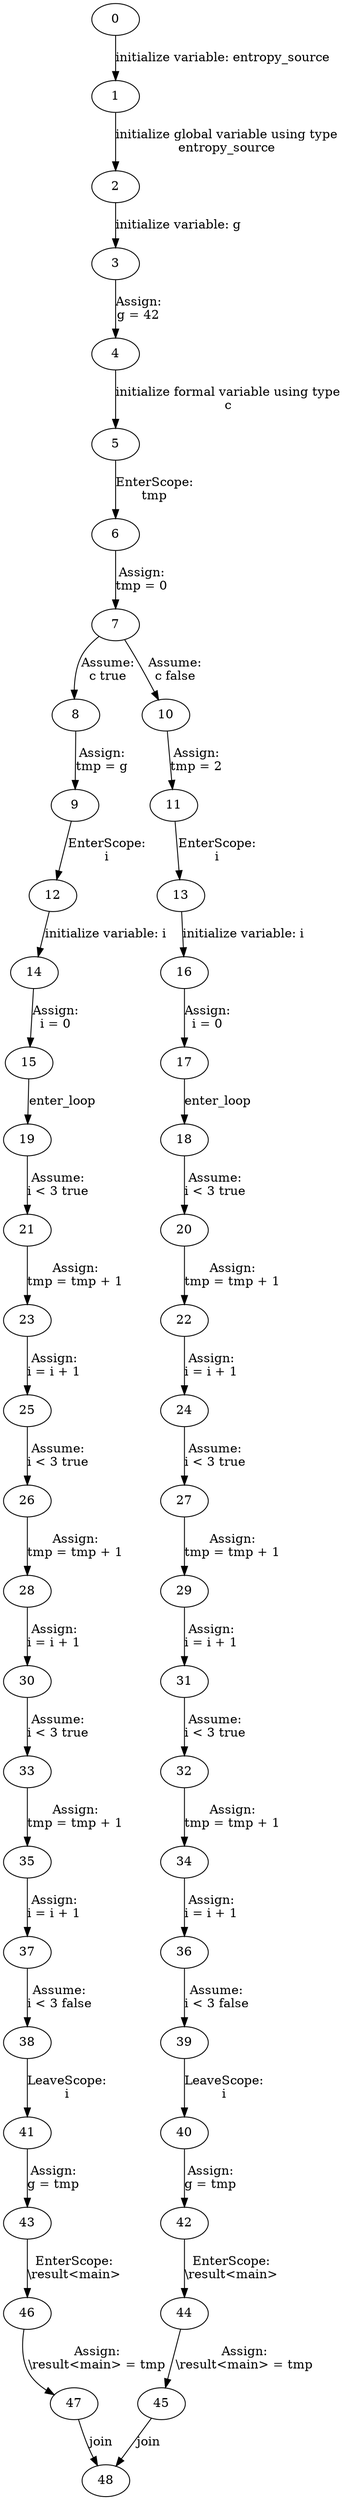 digraph G {
  n0S [label="0", ];
  n1S [label="1", ];
  n2S [label="2", ];
  n3S [label="3", ];
  n4S [label="4", ];
  n5S [label="5", ];
  n6S [label="6", ];
  n7S [label="7", ];
  n8S [label="8", ];
  n9S [label="9", ];
  n10S [label="10", ];
  n11S [label="11", ];
  n12S [label="12", ];
  n13S [label="13", ];
  n14S [label="14", ];
  n15S [label="15", ];
  n16S [label="16", ];
  n17S [label="17", ];
  n18S [label="18", ];
  n19S [label="19", ];
  n20S [label="20", ];
  n21S [label="21", ];
  n22S [label="22", ];
  n23S [label="23", ];
  n24S [label="24", ];
  n25S [label="25", ];
  n26S [label="26", ];
  n27S [label="27", ];
  n28S [label="28", ];
  n29S [label="29", ];
  n30S [label="30", ];
  n31S [label="31", ];
  n32S [label="32", ];
  n33S [label="33", ];
  n34S [label="34", ];
  n35S [label="35", ];
  n36S [label="36", ];
  n37S [label="37", ];
  n38S [label="38", ];
  n39S [label="39", ];
  n40S [label="40", ];
  n41S [label="41", ];
  n42S [label="42", ];
  n43S [label="43", ];
  n44S [label="44", ];
  n45S [label="45", ];
  n46S [label="46", ];
  n47S [label="47", ];
  n48S [label="48", ];
  
  
  n0S -> n1S [label="initialize variable: entropy_source", ];
  n1S -> n2S [label="initialize global variable using type\nentropy_source", ];
  n2S -> n3S [label="initialize variable: g", ];
  n3S -> n4S [label="Assign:\ng = 42", ];
  n4S -> n5S [label="initialize formal variable using type\nc", ];
  n5S -> n6S [label="EnterScope:\ntmp", ];
  n6S -> n7S [label="Assign:\ntmp = 0", ];
  n7S -> n8S [label="Assume:\nc true", ];
  n7S -> n10S [label="Assume:\nc false", ];
  n8S -> n9S [label="Assign:\ntmp = g", ];
  n9S -> n12S [label="EnterScope:\ni", ];
  n10S -> n11S [label="Assign:\ntmp = 2", ];
  n11S -> n13S [label="EnterScope:\ni", ];
  n12S -> n14S [label="initialize variable: i", ];
  n13S -> n16S [label="initialize variable: i", ];
  n14S -> n15S [label="Assign:\ni = 0", ];
  n15S -> n19S [label="enter_loop", ];
  n16S -> n17S [label="Assign:\ni = 0", ];
  n17S -> n18S [label="enter_loop", ];
  n18S -> n20S [label="Assume:\ni < 3 true", ];
  n19S -> n21S [label="Assume:\ni < 3 true", ];
  n20S -> n22S [label="Assign:\ntmp = tmp + 1", ];
  n21S -> n23S [label="Assign:\ntmp = tmp + 1", ];
  n22S -> n24S [label="Assign:\ni = i + 1", ];
  n23S -> n25S [label="Assign:\ni = i + 1", ];
  n24S -> n27S [label="Assume:\ni < 3 true", ];
  n25S -> n26S [label="Assume:\ni < 3 true", ];
  n26S -> n28S [label="Assign:\ntmp = tmp + 1", ];
  n27S -> n29S [label="Assign:\ntmp = tmp + 1", ];
  n28S -> n30S [label="Assign:\ni = i + 1", ];
  n29S -> n31S [label="Assign:\ni = i + 1", ];
  n30S -> n33S [label="Assume:\ni < 3 true", ];
  n31S -> n32S [label="Assume:\ni < 3 true", ];
  n32S -> n34S [label="Assign:\ntmp = tmp + 1", ];
  n33S -> n35S [label="Assign:\ntmp = tmp + 1", ];
  n34S -> n36S [label="Assign:\ni = i + 1", ];
  n35S -> n37S [label="Assign:\ni = i + 1", ];
  n36S -> n39S [label="Assume:\ni < 3 false", ];
  n37S -> n38S [label="Assume:\ni < 3 false", ];
  n38S -> n41S [label="LeaveScope:\ni", ];
  n39S -> n40S [label="LeaveScope:\ni", ];
  n40S -> n42S [label="Assign:\ng = tmp", ];
  n41S -> n43S [label="Assign:\ng = tmp", ];
  n42S -> n44S [label="EnterScope:\n\\result<main>", ];
  n43S -> n46S [label="EnterScope:\n\\result<main>", ];
  n44S -> n45S [label="Assign:\n\\result<main> = tmp", ];
  n45S -> n48S [label="join", ];
  n46S -> n47S [label="Assign:\n\\result<main> = tmp", ];
  n47S -> n48S [label="join", ];
  
  }
